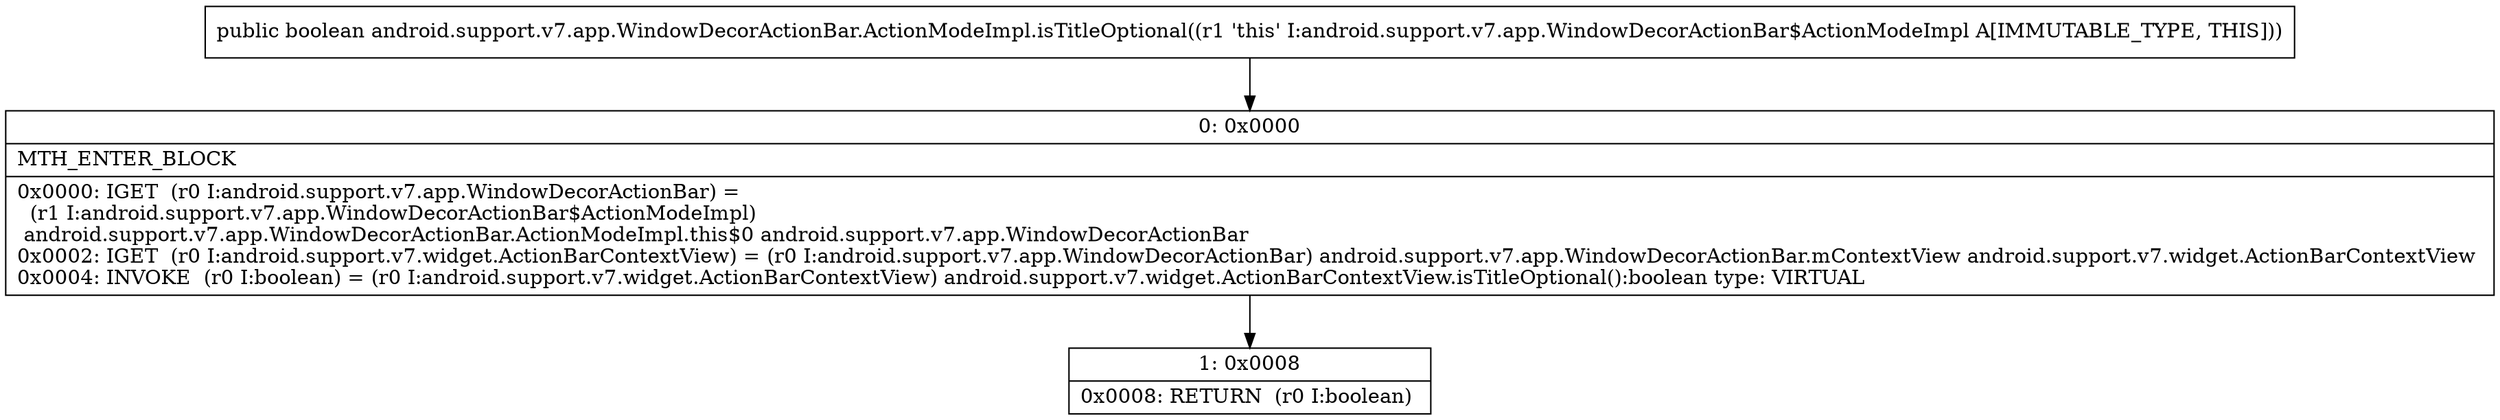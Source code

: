 digraph "CFG forandroid.support.v7.app.WindowDecorActionBar.ActionModeImpl.isTitleOptional()Z" {
Node_0 [shape=record,label="{0\:\ 0x0000|MTH_ENTER_BLOCK\l|0x0000: IGET  (r0 I:android.support.v7.app.WindowDecorActionBar) = \l  (r1 I:android.support.v7.app.WindowDecorActionBar$ActionModeImpl)\l android.support.v7.app.WindowDecorActionBar.ActionModeImpl.this$0 android.support.v7.app.WindowDecorActionBar \l0x0002: IGET  (r0 I:android.support.v7.widget.ActionBarContextView) = (r0 I:android.support.v7.app.WindowDecorActionBar) android.support.v7.app.WindowDecorActionBar.mContextView android.support.v7.widget.ActionBarContextView \l0x0004: INVOKE  (r0 I:boolean) = (r0 I:android.support.v7.widget.ActionBarContextView) android.support.v7.widget.ActionBarContextView.isTitleOptional():boolean type: VIRTUAL \l}"];
Node_1 [shape=record,label="{1\:\ 0x0008|0x0008: RETURN  (r0 I:boolean) \l}"];
MethodNode[shape=record,label="{public boolean android.support.v7.app.WindowDecorActionBar.ActionModeImpl.isTitleOptional((r1 'this' I:android.support.v7.app.WindowDecorActionBar$ActionModeImpl A[IMMUTABLE_TYPE, THIS])) }"];
MethodNode -> Node_0;
Node_0 -> Node_1;
}

